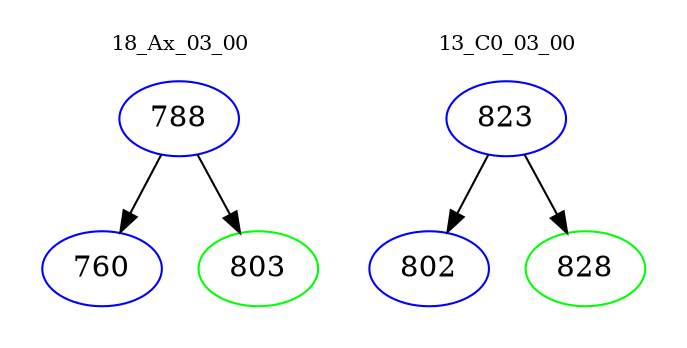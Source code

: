 digraph{
subgraph cluster_0 {
color = white
label = "18_Ax_03_00";
fontsize=10;
T0_788 [label="788", color="blue"]
T0_788 -> T0_760 [color="black"]
T0_760 [label="760", color="blue"]
T0_788 -> T0_803 [color="black"]
T0_803 [label="803", color="green"]
}
subgraph cluster_1 {
color = white
label = "13_C0_03_00";
fontsize=10;
T1_823 [label="823", color="blue"]
T1_823 -> T1_802 [color="black"]
T1_802 [label="802", color="blue"]
T1_823 -> T1_828 [color="black"]
T1_828 [label="828", color="green"]
}
}

